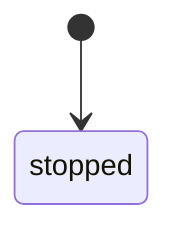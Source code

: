 stateDiagram-v2
    %% Detailed view of COMPLETION

    [*] --> stopped

    %% Internal transitions

    %% External composites
    state INITIALIZATION
    state MONITORING

    %% Transitions to other composites